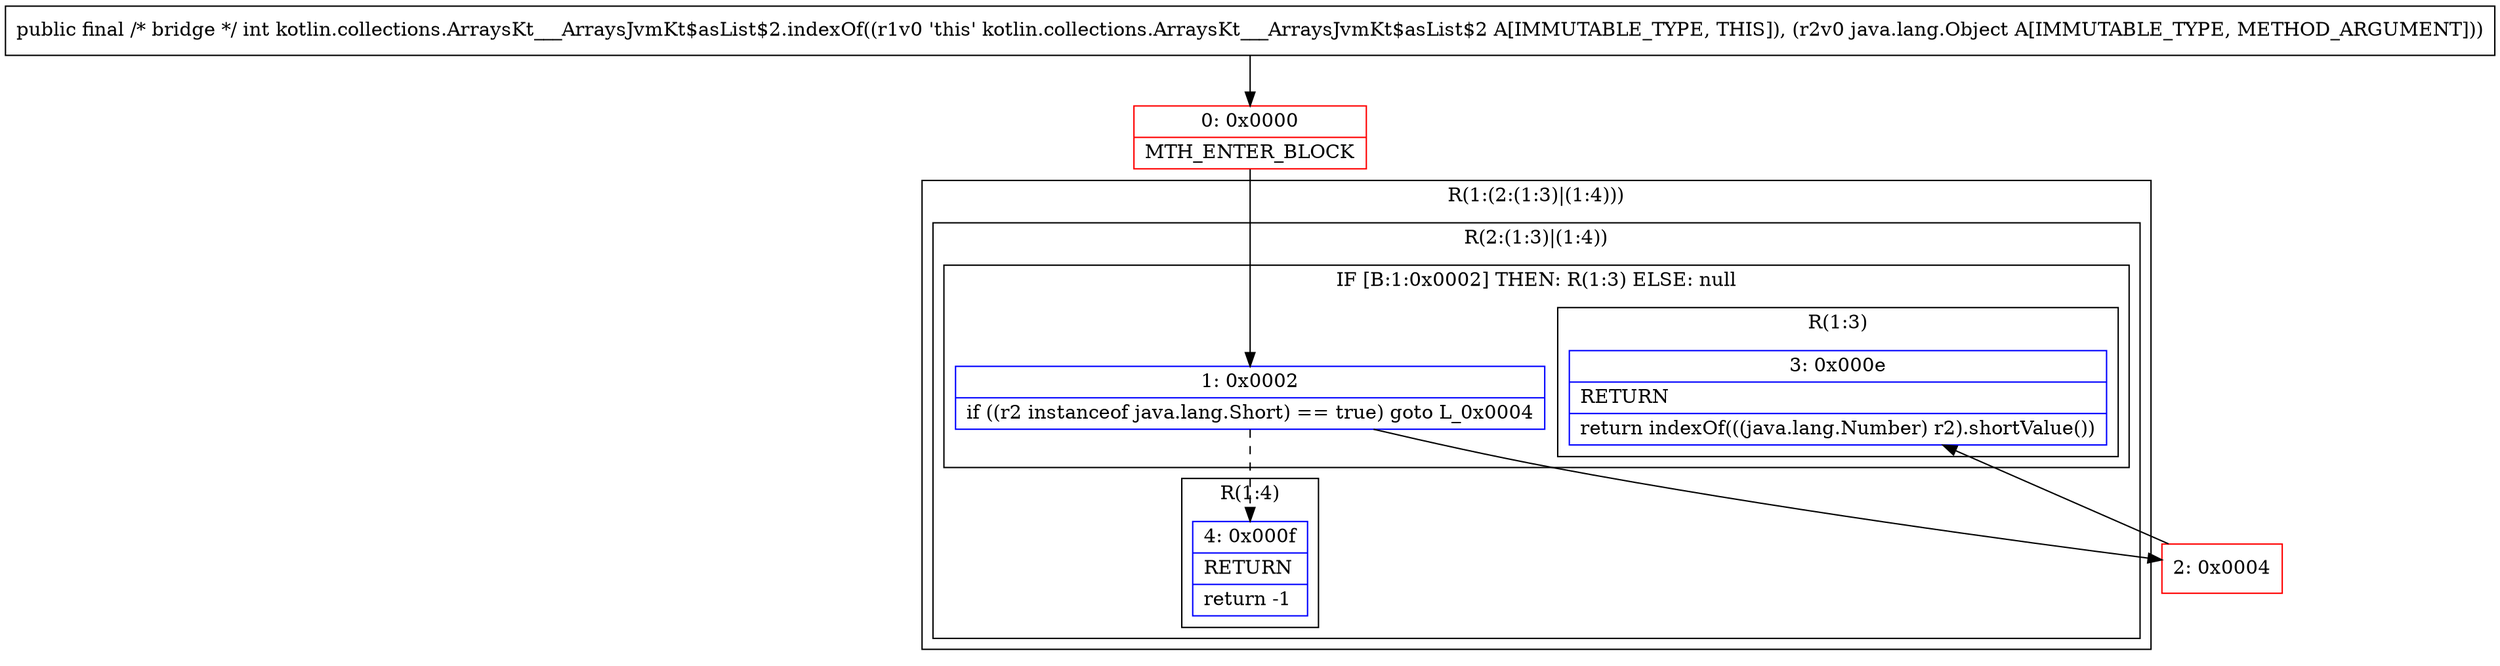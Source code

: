 digraph "CFG forkotlin.collections.ArraysKt___ArraysJvmKt$asList$2.indexOf(Ljava\/lang\/Object;)I" {
subgraph cluster_Region_1407523644 {
label = "R(1:(2:(1:3)|(1:4)))";
node [shape=record,color=blue];
subgraph cluster_Region_1553644018 {
label = "R(2:(1:3)|(1:4))";
node [shape=record,color=blue];
subgraph cluster_IfRegion_1406196861 {
label = "IF [B:1:0x0002] THEN: R(1:3) ELSE: null";
node [shape=record,color=blue];
Node_1 [shape=record,label="{1\:\ 0x0002|if ((r2 instanceof java.lang.Short) == true) goto L_0x0004\l}"];
subgraph cluster_Region_264826987 {
label = "R(1:3)";
node [shape=record,color=blue];
Node_3 [shape=record,label="{3\:\ 0x000e|RETURN\l|return indexOf(((java.lang.Number) r2).shortValue())\l}"];
}
}
subgraph cluster_Region_1947149909 {
label = "R(1:4)";
node [shape=record,color=blue];
Node_4 [shape=record,label="{4\:\ 0x000f|RETURN\l|return \-1\l}"];
}
}
}
Node_0 [shape=record,color=red,label="{0\:\ 0x0000|MTH_ENTER_BLOCK\l}"];
Node_2 [shape=record,color=red,label="{2\:\ 0x0004}"];
MethodNode[shape=record,label="{public final \/* bridge *\/ int kotlin.collections.ArraysKt___ArraysJvmKt$asList$2.indexOf((r1v0 'this' kotlin.collections.ArraysKt___ArraysJvmKt$asList$2 A[IMMUTABLE_TYPE, THIS]), (r2v0 java.lang.Object A[IMMUTABLE_TYPE, METHOD_ARGUMENT])) }"];
MethodNode -> Node_0;
Node_1 -> Node_2;
Node_1 -> Node_4[style=dashed];
Node_0 -> Node_1;
Node_2 -> Node_3;
}

